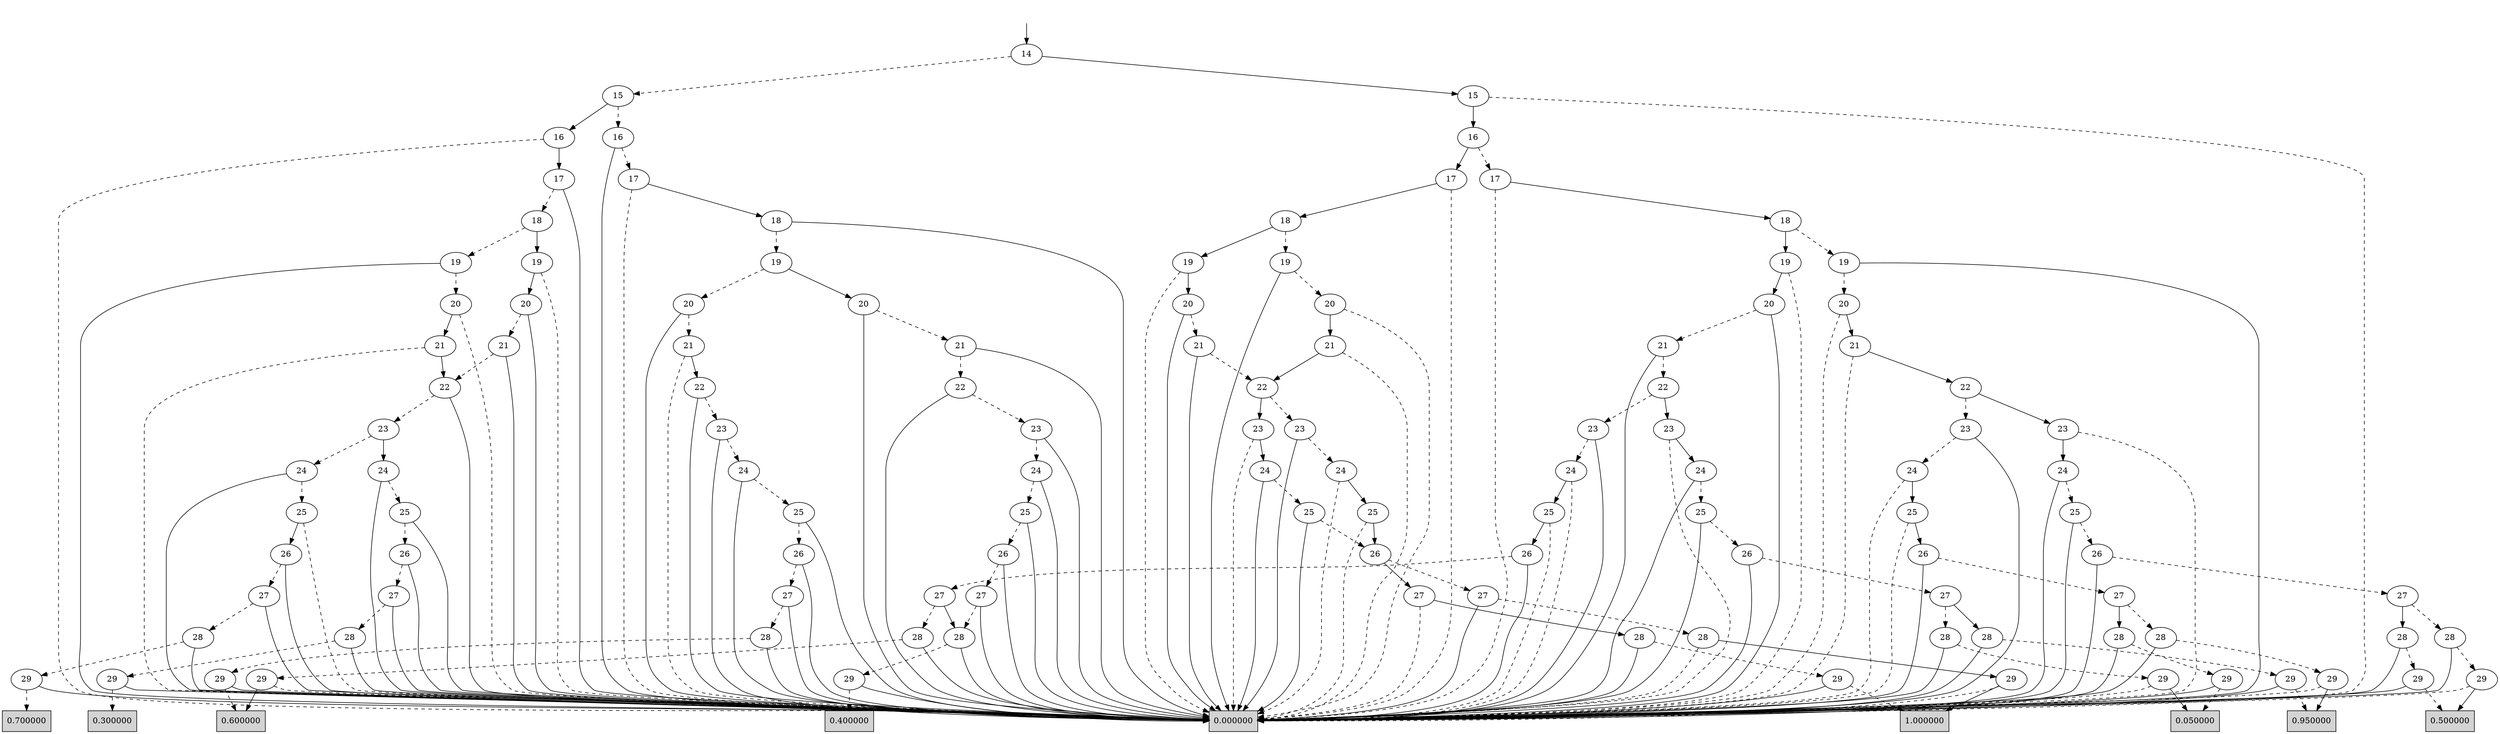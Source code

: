 digraph "DD" {
graph [dpi = 300];
center = true;
edge [dir = forward];
root [style=invis];
root -> 543 [style=solid dir=both arrowtail=none];
543 [label="14"];
519 [label="15"];
518 [label="16"];
517 [label="17"];
16777218 [shape=box, style=filled, label="0.000000"];
516 [label="18"];
515 [label="19"];
506 [label="20"];
505 [label="21"];
504 [label="22"];
503 [label="23"];
502 [label="24"];
501 [label="25"];
500 [label="26"];
499 [label="27"];
50331664 [label="28"];
50331663 [label="29"];
81 [shape=box, style=filled, label="0.600000"];
50331663 -> 81 [style=dashed];
50331663 -> 16777218 [style=solid dir=both arrowtail=none];
50331664 -> 50331663 [style=dashed];
50331664 -> 16777218 [style=solid dir=both arrowtail=none];
499 -> 50331664 [style=dashed];
499 -> 16777218 [style=solid dir=both arrowtail=none];
500 -> 499 [style=dashed];
500 -> 16777218 [style=solid dir=both arrowtail=none];
501 -> 500 [style=dashed];
501 -> 16777218 [style=solid dir=both arrowtail=none];
502 -> 501 [style=dashed];
502 -> 16777218 [style=solid dir=both arrowtail=none];
503 -> 502 [style=dashed];
503 -> 16777218 [style=solid dir=both arrowtail=none];
504 -> 503 [style=dashed];
504 -> 16777218 [style=solid dir=both arrowtail=none];
505 -> 16777218 [style=dashed];
505 -> 504 [style=solid dir=both arrowtail=none];
506 -> 505 [style=dashed];
506 -> 16777218 [style=solid dir=both arrowtail=none];
514 [label="20"];
513 [label="21"];
512 [label="22"];
511 [label="23"];
510 [label="24"];
509 [label="25"];
508 [label="26"];
507 [label="27"];
33554444 [label="28"];
117 [label="29"];
99 [shape=box, style=filled, label="0.400000"];
117 -> 99 [style=dashed];
117 -> 16777218 [style=solid dir=both arrowtail=none];
33554444 -> 117 [style=dashed];
33554444 -> 16777218 [style=solid dir=both arrowtail=none];
507 -> 33554444 [style=dashed];
507 -> 16777218 [style=solid dir=both arrowtail=none];
508 -> 507 [style=dashed];
508 -> 16777218 [style=solid dir=both arrowtail=none];
509 -> 508 [style=dashed];
509 -> 16777218 [style=solid dir=both arrowtail=none];
510 -> 509 [style=dashed];
510 -> 16777218 [style=solid dir=both arrowtail=none];
511 -> 510 [style=dashed];
511 -> 16777218 [style=solid dir=both arrowtail=none];
512 -> 511 [style=dashed];
512 -> 16777218 [style=solid dir=both arrowtail=none];
513 -> 512 [style=dashed];
513 -> 16777218 [style=solid dir=both arrowtail=none];
514 -> 513 [style=dashed];
514 -> 16777218 [style=solid dir=both arrowtail=none];
515 -> 506 [style=dashed];
515 -> 514 [style=solid dir=both arrowtail=none];
516 -> 515 [style=dashed];
516 -> 16777218 [style=solid dir=both arrowtail=none];
517 -> 16777218 [style=dashed];
517 -> 516 [style=solid dir=both arrowtail=none];
518 -> 517 [style=dashed];
518 -> 16777218 [style=solid dir=both arrowtail=none];
50331860 [label="16"];
50331859 [label="17"];
50331858 [label="18"];
50331857 [label="19"];
50331856 [label="20"];
50331855 [label="21"];
50331854 [label="22"];
50331853 [label="23"];
50331848 [label="24"];
50331847 [label="25"];
50331846 [label="26"];
50331845 [label="27"];
50331688 [label="28"];
50331687 [label="29"];
131 [shape=box, style=filled, label="0.700000"];
50331687 -> 131 [style=dashed];
50331687 -> 16777218 [style=solid dir=both arrowtail=none];
50331688 -> 50331687 [style=dashed];
50331688 -> 16777218 [style=solid dir=both arrowtail=none];
50331845 -> 50331688 [style=dashed];
50331845 -> 16777218 [style=solid dir=both arrowtail=none];
50331846 -> 50331845 [style=dashed];
50331846 -> 16777218 [style=solid dir=both arrowtail=none];
50331847 -> 16777218 [style=dashed];
50331847 -> 50331846 [style=solid dir=both arrowtail=none];
50331848 -> 50331847 [style=dashed];
50331848 -> 16777218 [style=solid dir=both arrowtail=none];
50331852 [label="24"];
50331851 [label="25"];
50331850 [label="26"];
50331849 [label="27"];
161 [label="28"];
33554456 [label="29"];
147 [shape=box, style=filled, label="0.300000"];
33554456 -> 147 [style=dashed];
33554456 -> 16777218 [style=solid dir=both arrowtail=none];
161 -> 33554456 [style=dashed];
161 -> 16777218 [style=solid dir=both arrowtail=none];
50331849 -> 161 [style=dashed];
50331849 -> 16777218 [style=solid dir=both arrowtail=none];
50331850 -> 50331849 [style=dashed];
50331850 -> 16777218 [style=solid dir=both arrowtail=none];
50331851 -> 50331850 [style=dashed];
50331851 -> 16777218 [style=solid dir=both arrowtail=none];
50331852 -> 50331851 [style=dashed];
50331852 -> 16777218 [style=solid dir=both arrowtail=none];
50331853 -> 50331848 [style=dashed];
50331853 -> 50331852 [style=solid dir=both arrowtail=none];
50331854 -> 50331853 [style=dashed];
50331854 -> 16777218 [style=solid dir=both arrowtail=none];
50331855 -> 16777218 [style=dashed];
50331855 -> 50331854 [style=solid dir=both arrowtail=none];
50331856 -> 16777218 [style=dashed];
50331856 -> 50331855 [style=solid dir=both arrowtail=none];
50331857 -> 50331856 [style=dashed];
50331857 -> 16777218 [style=solid dir=both arrowtail=none];
16777377 [label="19"];
16777376 [label="20"];
16777375 [label="21"];
16777375 -> 50331854 [style=dashed];
16777375 -> 16777218 [style=solid dir=both arrowtail=none];
16777376 -> 16777375 [style=dashed];
16777376 -> 16777218 [style=solid dir=both arrowtail=none];
16777377 -> 16777218 [style=dashed];
16777377 -> 16777376 [style=solid dir=both arrowtail=none];
50331858 -> 50331857 [style=dashed];
50331858 -> 16777377 [style=solid dir=both arrowtail=none];
50331859 -> 50331858 [style=dashed];
50331859 -> 16777218 [style=solid dir=both arrowtail=none];
50331860 -> 16777218 [style=dashed];
50331860 -> 50331859 [style=solid dir=both arrowtail=none];
519 -> 518 [style=dashed];
519 -> 50331860 [style=solid dir=both arrowtail=none];
16777388 [label="15"];
16777387 [label="16"];
16777379 [label="17"];
16777378 [label="18"];
16777374 [label="19"];
16777373 [label="20"];
16777372 [label="21"];
16777371 [label="22"];
16777366 [label="23"];
16777365 [label="24"];
16777364 [label="25"];
16777363 [label="26"];
16777260 [label="27"];
16777259 [label="28"];
50331712 [label="29"];
202 [shape=box, style=filled, label="0.950000"];
50331712 -> 16777218 [style=dashed];
50331712 -> 202 [style=solid dir=both arrowtail=none];
16777259 -> 50331712 [style=dashed];
16777259 -> 16777218 [style=solid dir=both arrowtail=none];
33554474 [label="28"];
223 [label="29"];
219 [shape=box, style=filled, label="0.050000"];
223 -> 219 [style=dashed];
223 -> 16777218 [style=solid dir=both arrowtail=none];
33554474 -> 223 [style=dashed];
33554474 -> 16777218 [style=solid dir=both arrowtail=none];
16777260 -> 16777259 [style=dashed];
16777260 -> 33554474 [style=solid dir=both arrowtail=none];
16777363 -> 16777260 [style=dashed];
16777363 -> 16777218 [style=solid dir=both arrowtail=none];
16777364 -> 16777218 [style=dashed];
16777364 -> 16777363 [style=solid dir=both arrowtail=none];
16777365 -> 16777218 [style=dashed];
16777365 -> 16777364 [style=solid dir=both arrowtail=none];
16777366 -> 16777365 [style=dashed];
16777366 -> 16777218 [style=solid dir=both arrowtail=none];
16777370 [label="23"];
16777369 [label="24"];
16777368 [label="25"];
16777367 [label="26"];
50331777 [label="27"];
50331776 [label="28"];
50331766 [label="29"];
304 [shape=box, style=filled, label="0.500000"];
50331766 -> 16777218 [style=dashed];
50331766 -> 304 [style=solid dir=both arrowtail=none];
50331776 -> 50331766 [style=dashed];
50331776 -> 16777218 [style=solid dir=both arrowtail=none];
33554512 [label="28"];
33554491 [label="29"];
33554491 -> 304 [style=dashed];
33554491 -> 16777218 [style=solid dir=both arrowtail=none];
33554512 -> 33554491 [style=dashed];
33554512 -> 16777218 [style=solid dir=both arrowtail=none];
50331777 -> 50331776 [style=dashed];
50331777 -> 33554512 [style=solid dir=both arrowtail=none];
16777367 -> 50331777 [style=dashed];
16777367 -> 16777218 [style=solid dir=both arrowtail=none];
16777368 -> 16777367 [style=dashed];
16777368 -> 16777218 [style=solid dir=both arrowtail=none];
16777369 -> 16777368 [style=dashed];
16777369 -> 16777218 [style=solid dir=both arrowtail=none];
16777370 -> 16777218 [style=dashed];
16777370 -> 16777369 [style=solid dir=both arrowtail=none];
16777371 -> 16777366 [style=dashed];
16777371 -> 16777370 [style=solid dir=both arrowtail=none];
16777372 -> 16777218 [style=dashed];
16777372 -> 16777371 [style=solid dir=both arrowtail=none];
16777373 -> 16777218 [style=dashed];
16777373 -> 16777372 [style=solid dir=both arrowtail=none];
16777374 -> 16777373 [style=dashed];
16777374 -> 16777218 [style=solid dir=both arrowtail=none];
33554622 [label="19"];
33554621 [label="20"];
33554620 [label="21"];
33554619 [label="22"];
33554614 [label="23"];
33554613 [label="24"];
33554612 [label="25"];
33554611 [label="26"];
33554541 [label="27"];
33554540 [label="28"];
33554441 [label="29"];
33554441 -> 16777218 [style=dashed];
33554441 -> 81 [style=solid dir=both arrowtail=none];
33554540 -> 33554441 [style=dashed];
33554540 -> 16777218 [style=solid dir=both arrowtail=none];
33554541 -> 33554540 [style=dashed];
33554541 -> 33554444 [style=solid dir=both arrowtail=none];
33554611 -> 33554541 [style=dashed];
33554611 -> 16777218 [style=solid dir=both arrowtail=none];
33554612 -> 16777218 [style=dashed];
33554612 -> 33554611 [style=solid dir=both arrowtail=none];
33554613 -> 16777218 [style=dashed];
33554613 -> 33554612 [style=solid dir=both arrowtail=none];
33554614 -> 33554613 [style=dashed];
33554614 -> 16777218 [style=solid dir=both arrowtail=none];
33554618 [label="23"];
33554617 [label="24"];
33554616 [label="25"];
33554615 [label="26"];
16777287 [label="27"];
16777286 [label="28"];
16777269 [label="29"];
16777269 -> 16777218 [style=dashed];
16777269 -> 219 [style=solid dir=both arrowtail=none];
16777286 -> 16777269 [style=dashed];
16777286 -> 16777218 [style=solid dir=both arrowtail=none];
33554488 [label="28"];
50331747 [label="29"];
50331747 -> 202 [style=dashed];
50331747 -> 16777218 [style=solid dir=both arrowtail=none];
33554488 -> 50331747 [style=dashed];
33554488 -> 16777218 [style=solid dir=both arrowtail=none];
16777287 -> 16777286 [style=dashed];
16777287 -> 33554488 [style=solid dir=both arrowtail=none];
33554615 -> 16777287 [style=dashed];
33554615 -> 16777218 [style=solid dir=both arrowtail=none];
33554616 -> 33554615 [style=dashed];
33554616 -> 16777218 [style=solid dir=both arrowtail=none];
33554617 -> 33554616 [style=dashed];
33554617 -> 16777218 [style=solid dir=both arrowtail=none];
33554618 -> 16777218 [style=dashed];
33554618 -> 33554617 [style=solid dir=both arrowtail=none];
33554619 -> 33554614 [style=dashed];
33554619 -> 33554618 [style=solid dir=both arrowtail=none];
33554620 -> 33554619 [style=dashed];
33554620 -> 16777218 [style=solid dir=both arrowtail=none];
33554621 -> 33554620 [style=dashed];
33554621 -> 16777218 [style=solid dir=both arrowtail=none];
33554622 -> 16777218 [style=dashed];
33554622 -> 33554621 [style=solid dir=both arrowtail=none];
16777378 -> 16777374 [style=dashed];
16777378 -> 33554622 [style=solid dir=both arrowtail=none];
16777379 -> 16777218 [style=dashed];
16777379 -> 16777378 [style=solid dir=both arrowtail=none];
16777385 [label="17"];
16777384 [label="18"];
16777383 [label="19"];
16777382 [label="20"];
50331865 [label="21"];
33554640 [label="22"];
33554639 [label="23"];
33554638 [label="24"];
33554637 [label="25"];
33554636 [label="26"];
33554635 [label="27"];
33554634 [label="28"];
16777224 [label="29"];
33 [shape=box, style=filled, label="1.000000"];
16777224 -> 16777218 [style=dashed];
16777224 -> 33 [style=solid dir=both arrowtail=none];
33554634 -> 16777218 [style=dashed];
33554634 -> 16777224 [style=solid dir=both arrowtail=none];
33554635 -> 33554634 [style=dashed];
33554635 -> 16777218 [style=solid dir=both arrowtail=none];
33554433 [label="27"];
50331656 [label="28"];
65 [label="29"];
65 -> 33 [style=dashed];
65 -> 16777218 [style=solid dir=both arrowtail=none];
50331656 -> 65 [style=dashed];
50331656 -> 16777218 [style=solid dir=both arrowtail=none];
33554433 -> 16777218 [style=dashed];
33554433 -> 50331656 [style=solid dir=both arrowtail=none];
33554636 -> 33554635 [style=dashed];
33554636 -> 33554433 [style=solid dir=both arrowtail=none];
33554637 -> 16777218 [style=dashed];
33554637 -> 33554636 [style=solid dir=both arrowtail=none];
33554638 -> 16777218 [style=dashed];
33554638 -> 33554637 [style=solid dir=both arrowtail=none];
33554639 -> 33554638 [style=dashed];
33554639 -> 16777218 [style=solid dir=both arrowtail=none];
540 [label="23"];
50331864 [label="24"];
50331863 [label="25"];
50331863 -> 33554636 [style=dashed];
50331863 -> 16777218 [style=solid dir=both arrowtail=none];
50331864 -> 50331863 [style=dashed];
50331864 -> 16777218 [style=solid dir=both arrowtail=none];
540 -> 16777218 [style=dashed];
540 -> 50331864 [style=solid dir=both arrowtail=none];
33554640 -> 33554639 [style=dashed];
33554640 -> 540 [style=solid dir=both arrowtail=none];
50331865 -> 16777218 [style=dashed];
50331865 -> 33554640 [style=solid dir=both arrowtail=none];
16777382 -> 16777218 [style=dashed];
16777382 -> 50331865 [style=solid dir=both arrowtail=none];
16777383 -> 16777382 [style=dashed];
16777383 -> 16777218 [style=solid dir=both arrowtail=none];
541 [label="19"];
33554642 [label="20"];
33554641 [label="21"];
33554641 -> 33554640 [style=dashed];
33554641 -> 16777218 [style=solid dir=both arrowtail=none];
33554642 -> 33554641 [style=dashed];
33554642 -> 16777218 [style=solid dir=both arrowtail=none];
541 -> 16777218 [style=dashed];
541 -> 33554642 [style=solid dir=both arrowtail=none];
16777384 -> 16777383 [style=dashed];
16777384 -> 541 [style=solid dir=both arrowtail=none];
16777385 -> 16777218 [style=dashed];
16777385 -> 16777384 [style=solid dir=both arrowtail=none];
16777387 -> 16777379 [style=dashed];
16777387 -> 16777385 [style=solid dir=both arrowtail=none];
16777388 -> 16777218 [style=dashed];
16777388 -> 16777387 [style=solid dir=both arrowtail=none];
543 -> 519 [style=dashed];
543 -> 16777388 [style=solid dir=both arrowtail=none];
}
digraph "DD" {
graph [dpi = 300];
center = true;
edge [dir = forward];
root [style=invis];
root -> 468 [style=solid dir=both arrowtail=dot];
468 [label="14"];
467 [label="16"];
462 [label="18"];
461 [label="20"];
460 [label="22"];
459 [label="24"];
449 [label="26"];
56 [label="28"];
0 [shape=box, style=filled, label="F"];
56 -> 0 [style=dashed];
56 -> 0 [style=solid dir=both arrowtail=dot];
449 -> 56 [style=dashed];
449 -> 0 [style=solid dir=both arrowtail=dot];
459 -> 449 [style=dashed];
459 -> 0 [style=solid dir=both arrowtail=dot];
460 -> 459 [style=dashed];
460 -> 0 [style=solid dir=both arrowtail=dot];
461 -> 460 [style=dashed];
461 -> 0 [style=solid dir=both arrowtail=dot];
462 -> 461 [style=dashed];
462 -> 0 [style=solid dir=both arrowtail=dot];
467 -> 462 [style=dashed];
467 -> 0 [style=solid dir=both arrowtail=dot];
468 -> 467 [style=dashed];
468 -> 0 [style=solid dir=both arrowtail=dot];
}
